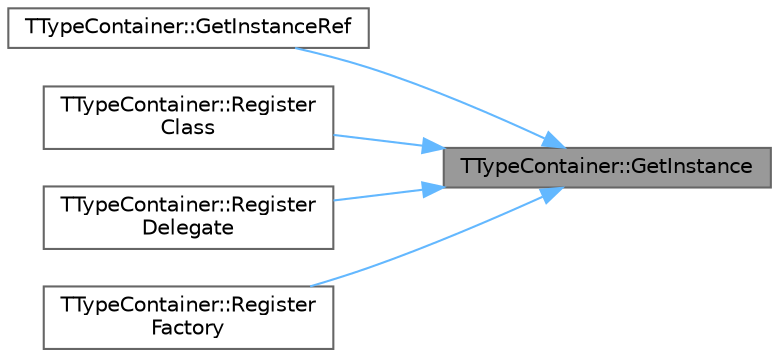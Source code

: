 digraph "TTypeContainer::GetInstance"
{
 // INTERACTIVE_SVG=YES
 // LATEX_PDF_SIZE
  bgcolor="transparent";
  edge [fontname=Helvetica,fontsize=10,labelfontname=Helvetica,labelfontsize=10];
  node [fontname=Helvetica,fontsize=10,shape=box,height=0.2,width=0.4];
  rankdir="RL";
  Node1 [id="Node000001",label="TTypeContainer::GetInstance",height=0.2,width=0.4,color="gray40", fillcolor="grey60", style="filled", fontcolor="black",tooltip="Gets a shared pointer to an instance of the specified class."];
  Node1 -> Node2 [id="edge1_Node000001_Node000002",dir="back",color="steelblue1",style="solid",tooltip=" "];
  Node2 [id="Node000002",label="TTypeContainer::GetInstanceRef",height=0.2,width=0.4,color="grey40", fillcolor="white", style="filled",URL="$d6/df5/classTTypeContainer.html#a3159108d5ad7c66a3fdf60c6cb89bc55",tooltip="Gets a shared reference to an instance of the specified class."];
  Node1 -> Node3 [id="edge2_Node000001_Node000003",dir="back",color="steelblue1",style="solid",tooltip=" "];
  Node3 [id="Node000003",label="TTypeContainer::Register\lClass",height=0.2,width=0.4,color="grey40", fillcolor="white", style="filled",URL="$d6/df5/classTTypeContainer.html#a9d90ba680e9d888b508990e813d2332b",tooltip="Registers a class for instances of the specified class."];
  Node1 -> Node4 [id="edge3_Node000001_Node000004",dir="back",color="steelblue1",style="solid",tooltip=" "];
  Node4 [id="Node000004",label="TTypeContainer::Register\lDelegate",height=0.2,width=0.4,color="grey40", fillcolor="white", style="filled",URL="$d6/df5/classTTypeContainer.html#a46c146a5c3b672e74dad270befe8da9c",tooltip="Register a factory delegate for the specified class."];
  Node1 -> Node5 [id="edge4_Node000001_Node000005",dir="back",color="steelblue1",style="solid",tooltip=" "];
  Node5 [id="Node000005",label="TTypeContainer::Register\lFactory",height=0.2,width=0.4,color="grey40", fillcolor="white", style="filled",URL="$d6/df5/classTTypeContainer.html#a889a0083edd829c3c37696c5d0884135",tooltip="Register a factory function for the specified class."];
}
